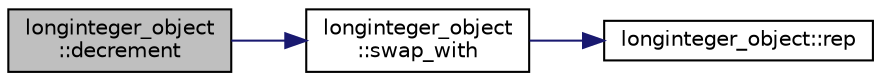 digraph "longinteger_object::decrement"
{
  edge [fontname="Helvetica",fontsize="10",labelfontname="Helvetica",labelfontsize="10"];
  node [fontname="Helvetica",fontsize="10",shape=record];
  rankdir="LR";
  Node1444 [label="longinteger_object\l::decrement",height=0.2,width=0.4,color="black", fillcolor="grey75", style="filled", fontcolor="black"];
  Node1444 -> Node1445 [color="midnightblue",fontsize="10",style="solid",fontname="Helvetica"];
  Node1445 [label="longinteger_object\l::swap_with",height=0.2,width=0.4,color="black", fillcolor="white", style="filled",URL="$dd/d7e/classlonginteger__object.html#ad5b3a13ab9dd9194219627600890aed5"];
  Node1445 -> Node1446 [color="midnightblue",fontsize="10",style="solid",fontname="Helvetica"];
  Node1446 [label="longinteger_object::rep",height=0.2,width=0.4,color="black", fillcolor="white", style="filled",URL="$dd/d7e/classlonginteger__object.html#a3ecaf12738cc721d281c416503f241e2"];
}
